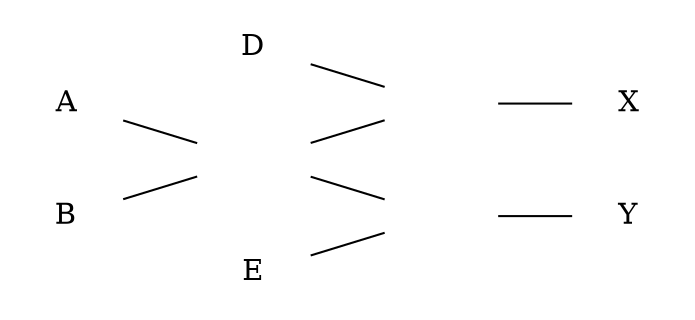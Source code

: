 // X = D . (A + B)
// Y = E . (A + B)
digraph g {
    // header
    rankdir=LR;
    margin=0.01;
    node [shape="plaintext"];
    edge [arrowhead="plain"];
    // formula: X = D . (A + B)
    A -> or1;
    B -> or1;
    or1 -> and1;
    D -> and1;
    and1 -> X;
    or1 [label="", image="or_noleads.png"];
    and1 [label="", image="and_noleads.png"];
    // formula: Y = E . (A + B)
    or1 -> and2;
    E -> and2;
    and2 -> Y;
    and2 [label="", image="and_noleads.png"];
}
